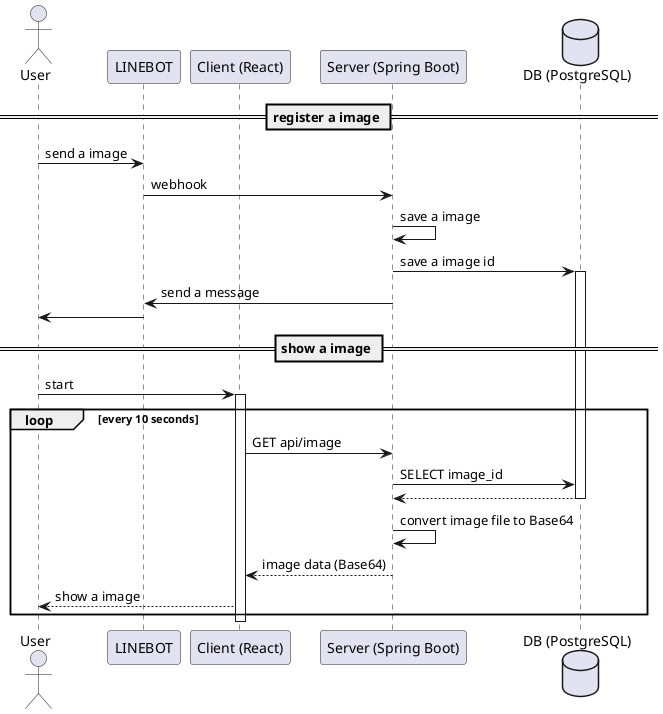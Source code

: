 @startuml photo-shower

actor User
participant LINEBOT
participant "Client (React)" as Client
participant "Server (Spring Boot)" as Server
database "DB (PostgreSQL)" as DB

== register a image ==

User -> LINEBOT: send a image
LINEBOT -> Server: webhook
Server -> Server: save a image
Server -> DB: save a image id
activate DB
Server -> LINEBOT: send a message
LINEBOT -> User

== show a image ==

User -> Client: start
activate Client
loop every 10 seconds
Client -> Server: GET api/image
Server -> DB: SELECT image_id
DB --> Server
deactivate DB
Server -> Server: convert image file to Base64
Server --> Client: image data (Base64)
Client --> User: show a image
end
deactivate Client

@enduml